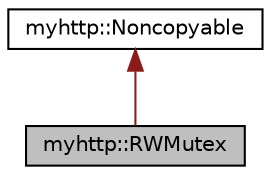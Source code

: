 digraph "myhttp::RWMutex"
{
 // LATEX_PDF_SIZE
  edge [fontname="Helvetica",fontsize="10",labelfontname="Helvetica",labelfontsize="10"];
  node [fontname="Helvetica",fontsize="10",shape=record];
  Node1 [label="myhttp::RWMutex",height=0.2,width=0.4,color="black", fillcolor="grey75", style="filled", fontcolor="black",tooltip="读写互斥量"];
  Node2 -> Node1 [dir="back",color="firebrick4",fontsize="10",style="solid",fontname="Helvetica"];
  Node2 [label="myhttp::Noncopyable",height=0.2,width=0.4,color="black", fillcolor="white", style="filled",URL="$classmyhttp_1_1Noncopyable.html",tooltip=" "];
}
